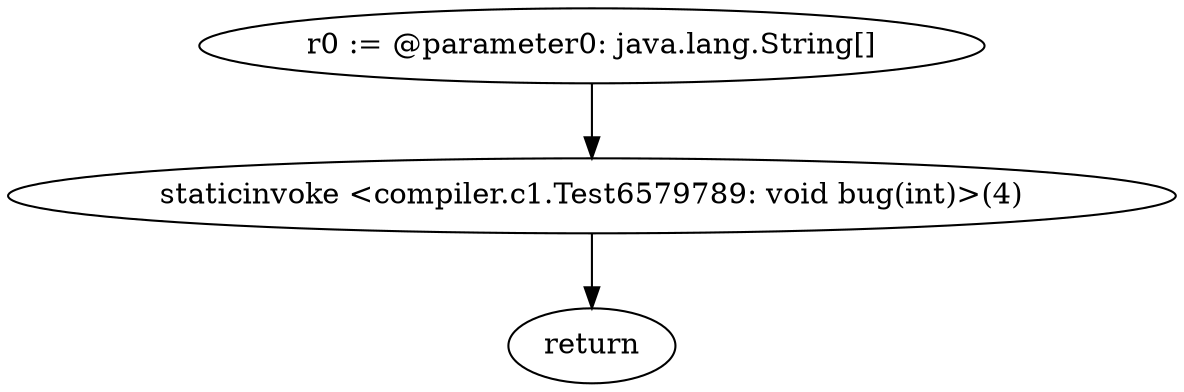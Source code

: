 digraph "unitGraph" {
    "r0 := @parameter0: java.lang.String[]"
    "staticinvoke <compiler.c1.Test6579789: void bug(int)>(4)"
    "return"
    "r0 := @parameter0: java.lang.String[]"->"staticinvoke <compiler.c1.Test6579789: void bug(int)>(4)";
    "staticinvoke <compiler.c1.Test6579789: void bug(int)>(4)"->"return";
}
